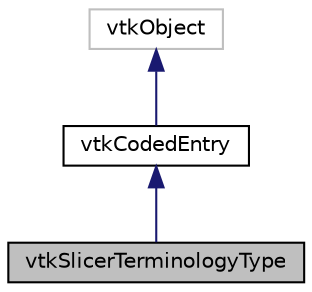 digraph "vtkSlicerTerminologyType"
{
  bgcolor="transparent";
  edge [fontname="Helvetica",fontsize="10",labelfontname="Helvetica",labelfontsize="10"];
  node [fontname="Helvetica",fontsize="10",shape=record];
  Node0 [label="vtkSlicerTerminologyType",height=0.2,width=0.4,color="black", fillcolor="grey75", style="filled", fontcolor="black"];
  Node1 -> Node0 [dir="back",color="midnightblue",fontsize="10",style="solid",fontname="Helvetica"];
  Node1 [label="vtkCodedEntry",height=0.2,width=0.4,color="black",URL="$classvtkCodedEntry.html",tooltip="Simple class for storing standard coded entries (coding scheme, value, meaning triplets) ..."];
  Node2 -> Node1 [dir="back",color="midnightblue",fontsize="10",style="solid",fontname="Helvetica"];
  Node2 [label="vtkObject",height=0.2,width=0.4,color="grey75"];
}
